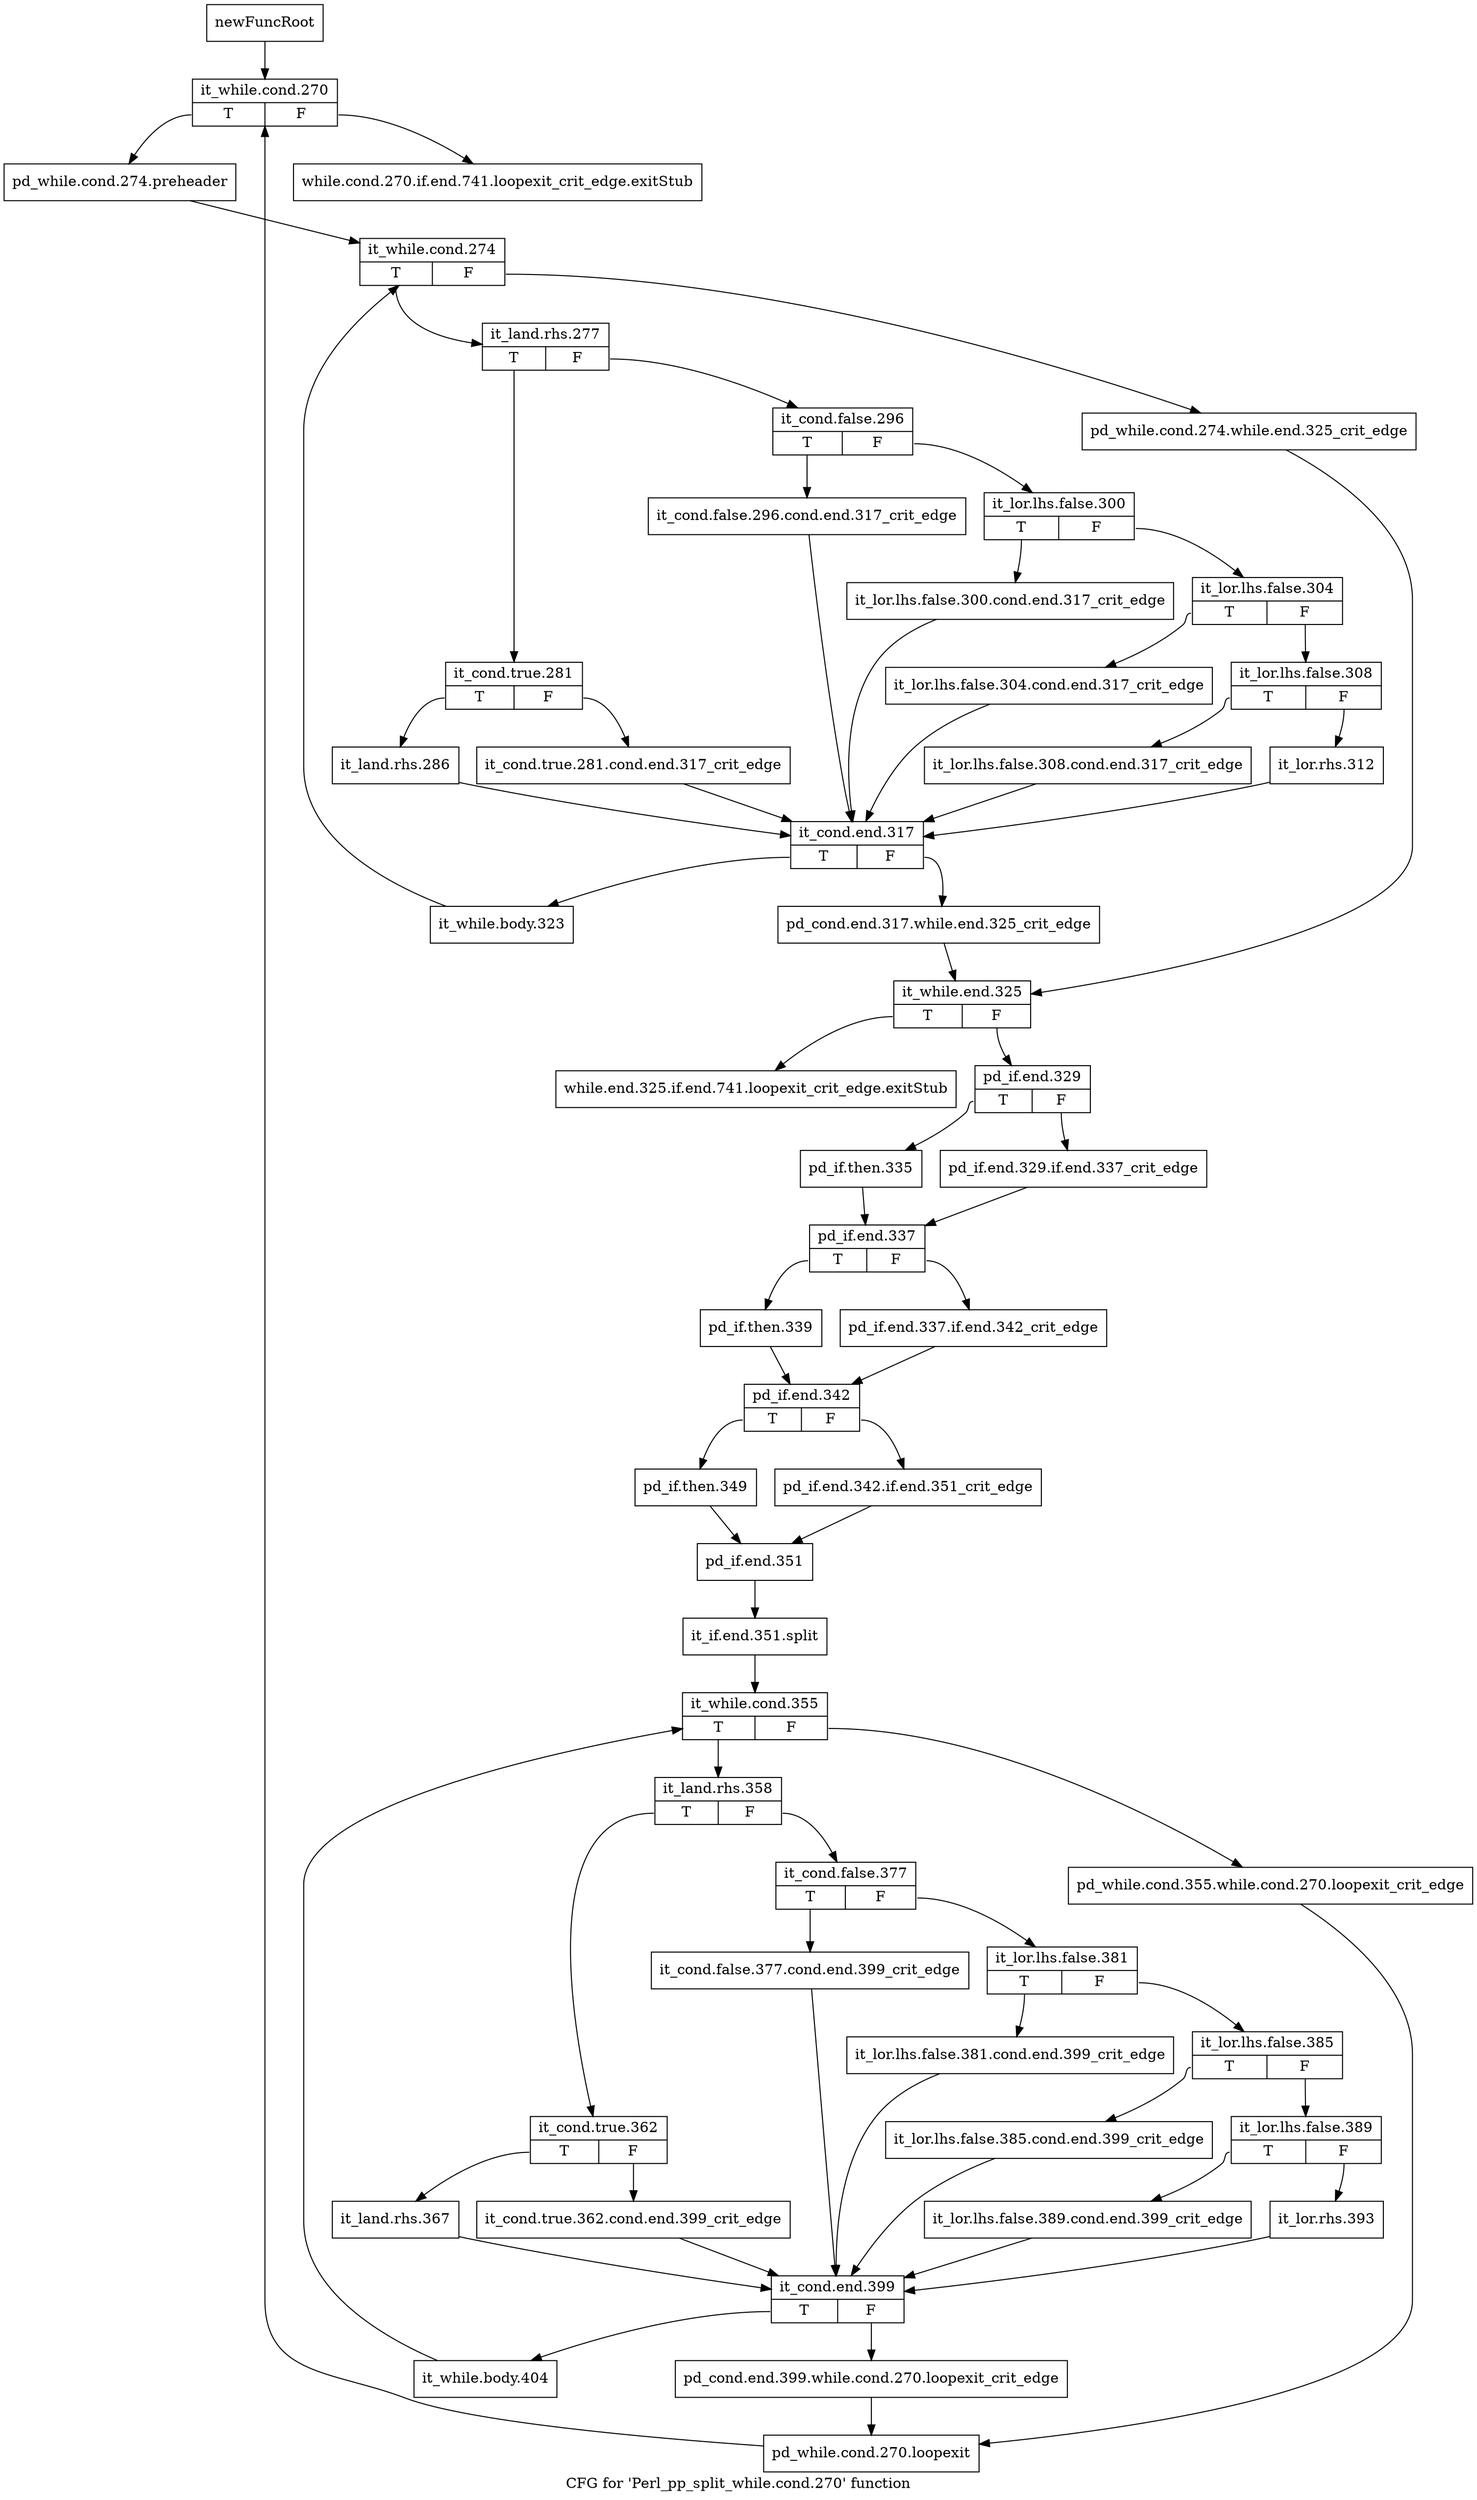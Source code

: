 digraph "CFG for 'Perl_pp_split_while.cond.270' function" {
	label="CFG for 'Perl_pp_split_while.cond.270' function";

	Node0x4e77af0 [shape=record,label="{newFuncRoot}"];
	Node0x4e77af0 -> Node0x4e77be0;
	Node0x4e77b40 [shape=record,label="{while.cond.270.if.end.741.loopexit_crit_edge.exitStub}"];
	Node0x4e77b90 [shape=record,label="{while.end.325.if.end.741.loopexit_crit_edge.exitStub}"];
	Node0x4e77be0 [shape=record,label="{it_while.cond.270|{<s0>T|<s1>F}}"];
	Node0x4e77be0:s0 -> Node0x4e77c30;
	Node0x4e77be0:s1 -> Node0x4e77b40;
	Node0x4e77c30 [shape=record,label="{pd_while.cond.274.preheader}"];
	Node0x4e77c30 -> Node0x4e77c80;
	Node0x4e77c80 [shape=record,label="{it_while.cond.274|{<s0>T|<s1>F}}"];
	Node0x4e77c80:s0 -> Node0x4e77d20;
	Node0x4e77c80:s1 -> Node0x4e77cd0;
	Node0x4e77cd0 [shape=record,label="{pd_while.cond.274.while.end.325_crit_edge}"];
	Node0x4e77cd0 -> Node0x4e781d0;
	Node0x4e77d20 [shape=record,label="{it_land.rhs.277|{<s0>T|<s1>F}}"];
	Node0x4e77d20:s0 -> Node0x4e78040;
	Node0x4e77d20:s1 -> Node0x4e77d70;
	Node0x4e77d70 [shape=record,label="{it_cond.false.296|{<s0>T|<s1>F}}"];
	Node0x4e77d70:s0 -> Node0x4e77ff0;
	Node0x4e77d70:s1 -> Node0x4e77dc0;
	Node0x4e77dc0 [shape=record,label="{it_lor.lhs.false.300|{<s0>T|<s1>F}}"];
	Node0x4e77dc0:s0 -> Node0x4e77fa0;
	Node0x4e77dc0:s1 -> Node0x4e77e10;
	Node0x4e77e10 [shape=record,label="{it_lor.lhs.false.304|{<s0>T|<s1>F}}"];
	Node0x4e77e10:s0 -> Node0x4e77f50;
	Node0x4e77e10:s1 -> Node0x4e77e60;
	Node0x4e77e60 [shape=record,label="{it_lor.lhs.false.308|{<s0>T|<s1>F}}"];
	Node0x4e77e60:s0 -> Node0x4e77f00;
	Node0x4e77e60:s1 -> Node0x4e77eb0;
	Node0x4e77eb0 [shape=record,label="{it_lor.rhs.312}"];
	Node0x4e77eb0 -> Node0x4e78130;
	Node0x4e77f00 [shape=record,label="{it_lor.lhs.false.308.cond.end.317_crit_edge}"];
	Node0x4e77f00 -> Node0x4e78130;
	Node0x4e77f50 [shape=record,label="{it_lor.lhs.false.304.cond.end.317_crit_edge}"];
	Node0x4e77f50 -> Node0x4e78130;
	Node0x4e77fa0 [shape=record,label="{it_lor.lhs.false.300.cond.end.317_crit_edge}"];
	Node0x4e77fa0 -> Node0x4e78130;
	Node0x4e77ff0 [shape=record,label="{it_cond.false.296.cond.end.317_crit_edge}"];
	Node0x4e77ff0 -> Node0x4e78130;
	Node0x4e78040 [shape=record,label="{it_cond.true.281|{<s0>T|<s1>F}}"];
	Node0x4e78040:s0 -> Node0x4e780e0;
	Node0x4e78040:s1 -> Node0x4e78090;
	Node0x4e78090 [shape=record,label="{it_cond.true.281.cond.end.317_crit_edge}"];
	Node0x4e78090 -> Node0x4e78130;
	Node0x4e780e0 [shape=record,label="{it_land.rhs.286}"];
	Node0x4e780e0 -> Node0x4e78130;
	Node0x4e78130 [shape=record,label="{it_cond.end.317|{<s0>T|<s1>F}}"];
	Node0x4e78130:s0 -> Node0x4e78b30;
	Node0x4e78130:s1 -> Node0x4e78180;
	Node0x4e78180 [shape=record,label="{pd_cond.end.317.while.end.325_crit_edge}"];
	Node0x4e78180 -> Node0x4e781d0;
	Node0x4e781d0 [shape=record,label="{it_while.end.325|{<s0>T|<s1>F}}"];
	Node0x4e781d0:s0 -> Node0x4e77b90;
	Node0x4e781d0:s1 -> Node0x4e78220;
	Node0x4e78220 [shape=record,label="{pd_if.end.329|{<s0>T|<s1>F}}"];
	Node0x4e78220:s0 -> Node0x4e782c0;
	Node0x4e78220:s1 -> Node0x4e78270;
	Node0x4e78270 [shape=record,label="{pd_if.end.329.if.end.337_crit_edge}"];
	Node0x4e78270 -> Node0x4e78310;
	Node0x4e782c0 [shape=record,label="{pd_if.then.335}"];
	Node0x4e782c0 -> Node0x4e78310;
	Node0x4e78310 [shape=record,label="{pd_if.end.337|{<s0>T|<s1>F}}"];
	Node0x4e78310:s0 -> Node0x4e783b0;
	Node0x4e78310:s1 -> Node0x4e78360;
	Node0x4e78360 [shape=record,label="{pd_if.end.337.if.end.342_crit_edge}"];
	Node0x4e78360 -> Node0x4e78400;
	Node0x4e783b0 [shape=record,label="{pd_if.then.339}"];
	Node0x4e783b0 -> Node0x4e78400;
	Node0x4e78400 [shape=record,label="{pd_if.end.342|{<s0>T|<s1>F}}"];
	Node0x4e78400:s0 -> Node0x4e784a0;
	Node0x4e78400:s1 -> Node0x4e78450;
	Node0x4e78450 [shape=record,label="{pd_if.end.342.if.end.351_crit_edge}"];
	Node0x4e78450 -> Node0x4e784f0;
	Node0x4e784a0 [shape=record,label="{pd_if.then.349}"];
	Node0x4e784a0 -> Node0x4e784f0;
	Node0x4e784f0 [shape=record,label="{pd_if.end.351}"];
	Node0x4e784f0 -> Node0x649cf20;
	Node0x649cf20 [shape=record,label="{it_if.end.351.split}"];
	Node0x649cf20 -> Node0x4e78540;
	Node0x4e78540 [shape=record,label="{it_while.cond.355|{<s0>T|<s1>F}}"];
	Node0x4e78540:s0 -> Node0x4e785e0;
	Node0x4e78540:s1 -> Node0x4e78590;
	Node0x4e78590 [shape=record,label="{pd_while.cond.355.while.cond.270.loopexit_crit_edge}"];
	Node0x4e78590 -> Node0x4e78a90;
	Node0x4e785e0 [shape=record,label="{it_land.rhs.358|{<s0>T|<s1>F}}"];
	Node0x4e785e0:s0 -> Node0x4e78900;
	Node0x4e785e0:s1 -> Node0x4e78630;
	Node0x4e78630 [shape=record,label="{it_cond.false.377|{<s0>T|<s1>F}}"];
	Node0x4e78630:s0 -> Node0x4e788b0;
	Node0x4e78630:s1 -> Node0x4e78680;
	Node0x4e78680 [shape=record,label="{it_lor.lhs.false.381|{<s0>T|<s1>F}}"];
	Node0x4e78680:s0 -> Node0x4e78860;
	Node0x4e78680:s1 -> Node0x4e786d0;
	Node0x4e786d0 [shape=record,label="{it_lor.lhs.false.385|{<s0>T|<s1>F}}"];
	Node0x4e786d0:s0 -> Node0x4e78810;
	Node0x4e786d0:s1 -> Node0x4e78720;
	Node0x4e78720 [shape=record,label="{it_lor.lhs.false.389|{<s0>T|<s1>F}}"];
	Node0x4e78720:s0 -> Node0x4e787c0;
	Node0x4e78720:s1 -> Node0x4e78770;
	Node0x4e78770 [shape=record,label="{it_lor.rhs.393}"];
	Node0x4e78770 -> Node0x4e789f0;
	Node0x4e787c0 [shape=record,label="{it_lor.lhs.false.389.cond.end.399_crit_edge}"];
	Node0x4e787c0 -> Node0x4e789f0;
	Node0x4e78810 [shape=record,label="{it_lor.lhs.false.385.cond.end.399_crit_edge}"];
	Node0x4e78810 -> Node0x4e789f0;
	Node0x4e78860 [shape=record,label="{it_lor.lhs.false.381.cond.end.399_crit_edge}"];
	Node0x4e78860 -> Node0x4e789f0;
	Node0x4e788b0 [shape=record,label="{it_cond.false.377.cond.end.399_crit_edge}"];
	Node0x4e788b0 -> Node0x4e789f0;
	Node0x4e78900 [shape=record,label="{it_cond.true.362|{<s0>T|<s1>F}}"];
	Node0x4e78900:s0 -> Node0x4e789a0;
	Node0x4e78900:s1 -> Node0x4e78950;
	Node0x4e78950 [shape=record,label="{it_cond.true.362.cond.end.399_crit_edge}"];
	Node0x4e78950 -> Node0x4e789f0;
	Node0x4e789a0 [shape=record,label="{it_land.rhs.367}"];
	Node0x4e789a0 -> Node0x4e789f0;
	Node0x4e789f0 [shape=record,label="{it_cond.end.399|{<s0>T|<s1>F}}"];
	Node0x4e789f0:s0 -> Node0x4e78ae0;
	Node0x4e789f0:s1 -> Node0x4e78a40;
	Node0x4e78a40 [shape=record,label="{pd_cond.end.399.while.cond.270.loopexit_crit_edge}"];
	Node0x4e78a40 -> Node0x4e78a90;
	Node0x4e78a90 [shape=record,label="{pd_while.cond.270.loopexit}"];
	Node0x4e78a90 -> Node0x4e77be0;
	Node0x4e78ae0 [shape=record,label="{it_while.body.404}"];
	Node0x4e78ae0 -> Node0x4e78540;
	Node0x4e78b30 [shape=record,label="{it_while.body.323}"];
	Node0x4e78b30 -> Node0x4e77c80;
}
